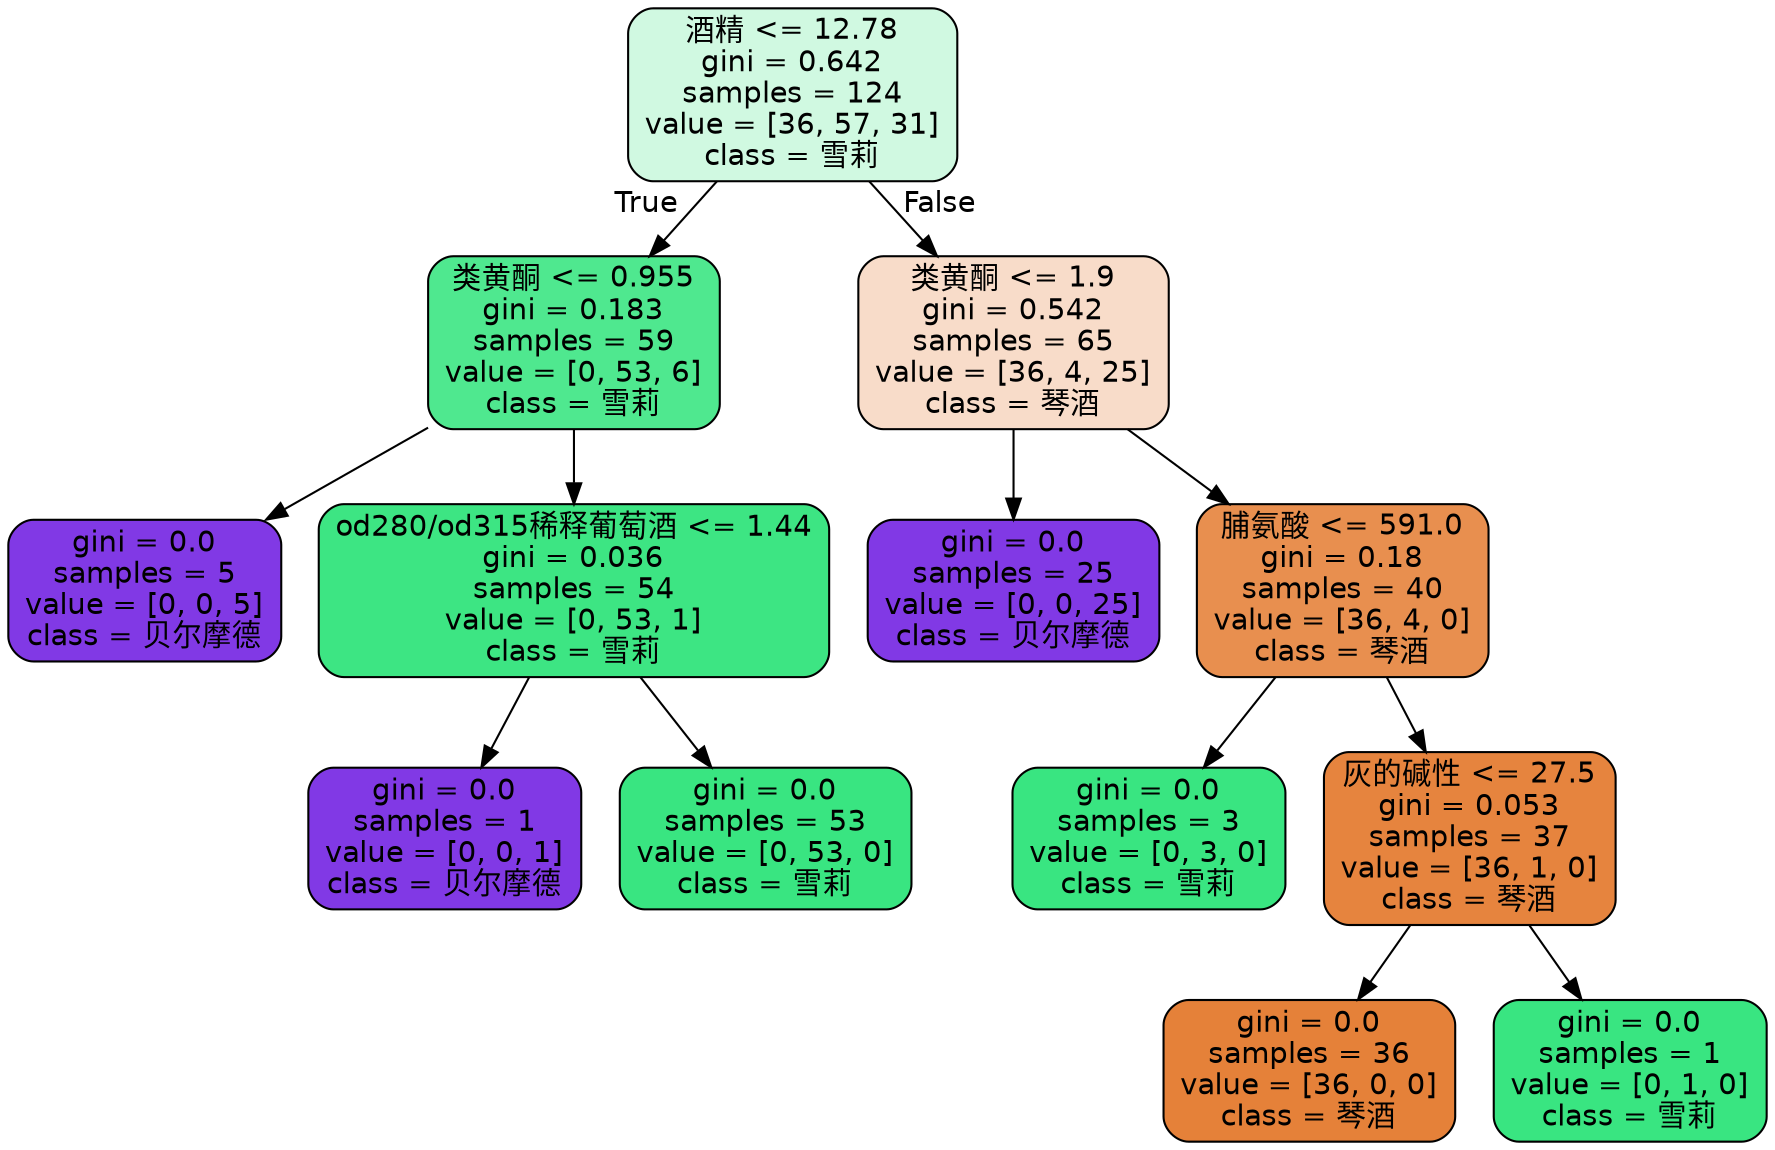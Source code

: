 digraph Tree {
node [shape=box, style="filled, rounded", color="black", fontname=helvetica] ;
edge [fontname=helvetica] ;
0 [label="酒精 <= 12.78\ngini = 0.642\nsamples = 124\nvalue = [36, 57, 31]\nclass = 雪莉", fillcolor="#d0f9e1"] ;
1 [label="类黄酮 <= 0.955\ngini = 0.183\nsamples = 59\nvalue = [0, 53, 6]\nclass = 雪莉", fillcolor="#4fe88f"] ;
0 -> 1 [labeldistance=2.5, labelangle=45, headlabel="True"] ;
2 [label="gini = 0.0\nsamples = 5\nvalue = [0, 0, 5]\nclass = 贝尔摩德", fillcolor="#8139e5"] ;
1 -> 2 ;
3 [label="od280/od315稀释葡萄酒 <= 1.44\ngini = 0.036\nsamples = 54\nvalue = [0, 53, 1]\nclass = 雪莉", fillcolor="#3de583"] ;
1 -> 3 ;
4 [label="gini = 0.0\nsamples = 1\nvalue = [0, 0, 1]\nclass = 贝尔摩德", fillcolor="#8139e5"] ;
3 -> 4 ;
5 [label="gini = 0.0\nsamples = 53\nvalue = [0, 53, 0]\nclass = 雪莉", fillcolor="#39e581"] ;
3 -> 5 ;
6 [label="类黄酮 <= 1.9\ngini = 0.542\nsamples = 65\nvalue = [36, 4, 25]\nclass = 琴酒", fillcolor="#f8dcc9"] ;
0 -> 6 [labeldistance=2.5, labelangle=-45, headlabel="False"] ;
7 [label="gini = 0.0\nsamples = 25\nvalue = [0, 0, 25]\nclass = 贝尔摩德", fillcolor="#8139e5"] ;
6 -> 7 ;
8 [label="脯氨酸 <= 591.0\ngini = 0.18\nsamples = 40\nvalue = [36, 4, 0]\nclass = 琴酒", fillcolor="#e88f4f"] ;
6 -> 8 ;
9 [label="gini = 0.0\nsamples = 3\nvalue = [0, 3, 0]\nclass = 雪莉", fillcolor="#39e581"] ;
8 -> 9 ;
10 [label="灰的碱性 <= 27.5\ngini = 0.053\nsamples = 37\nvalue = [36, 1, 0]\nclass = 琴酒", fillcolor="#e6843e"] ;
8 -> 10 ;
11 [label="gini = 0.0\nsamples = 36\nvalue = [36, 0, 0]\nclass = 琴酒", fillcolor="#e58139"] ;
10 -> 11 ;
12 [label="gini = 0.0\nsamples = 1\nvalue = [0, 1, 0]\nclass = 雪莉", fillcolor="#39e581"] ;
10 -> 12 ;
}
